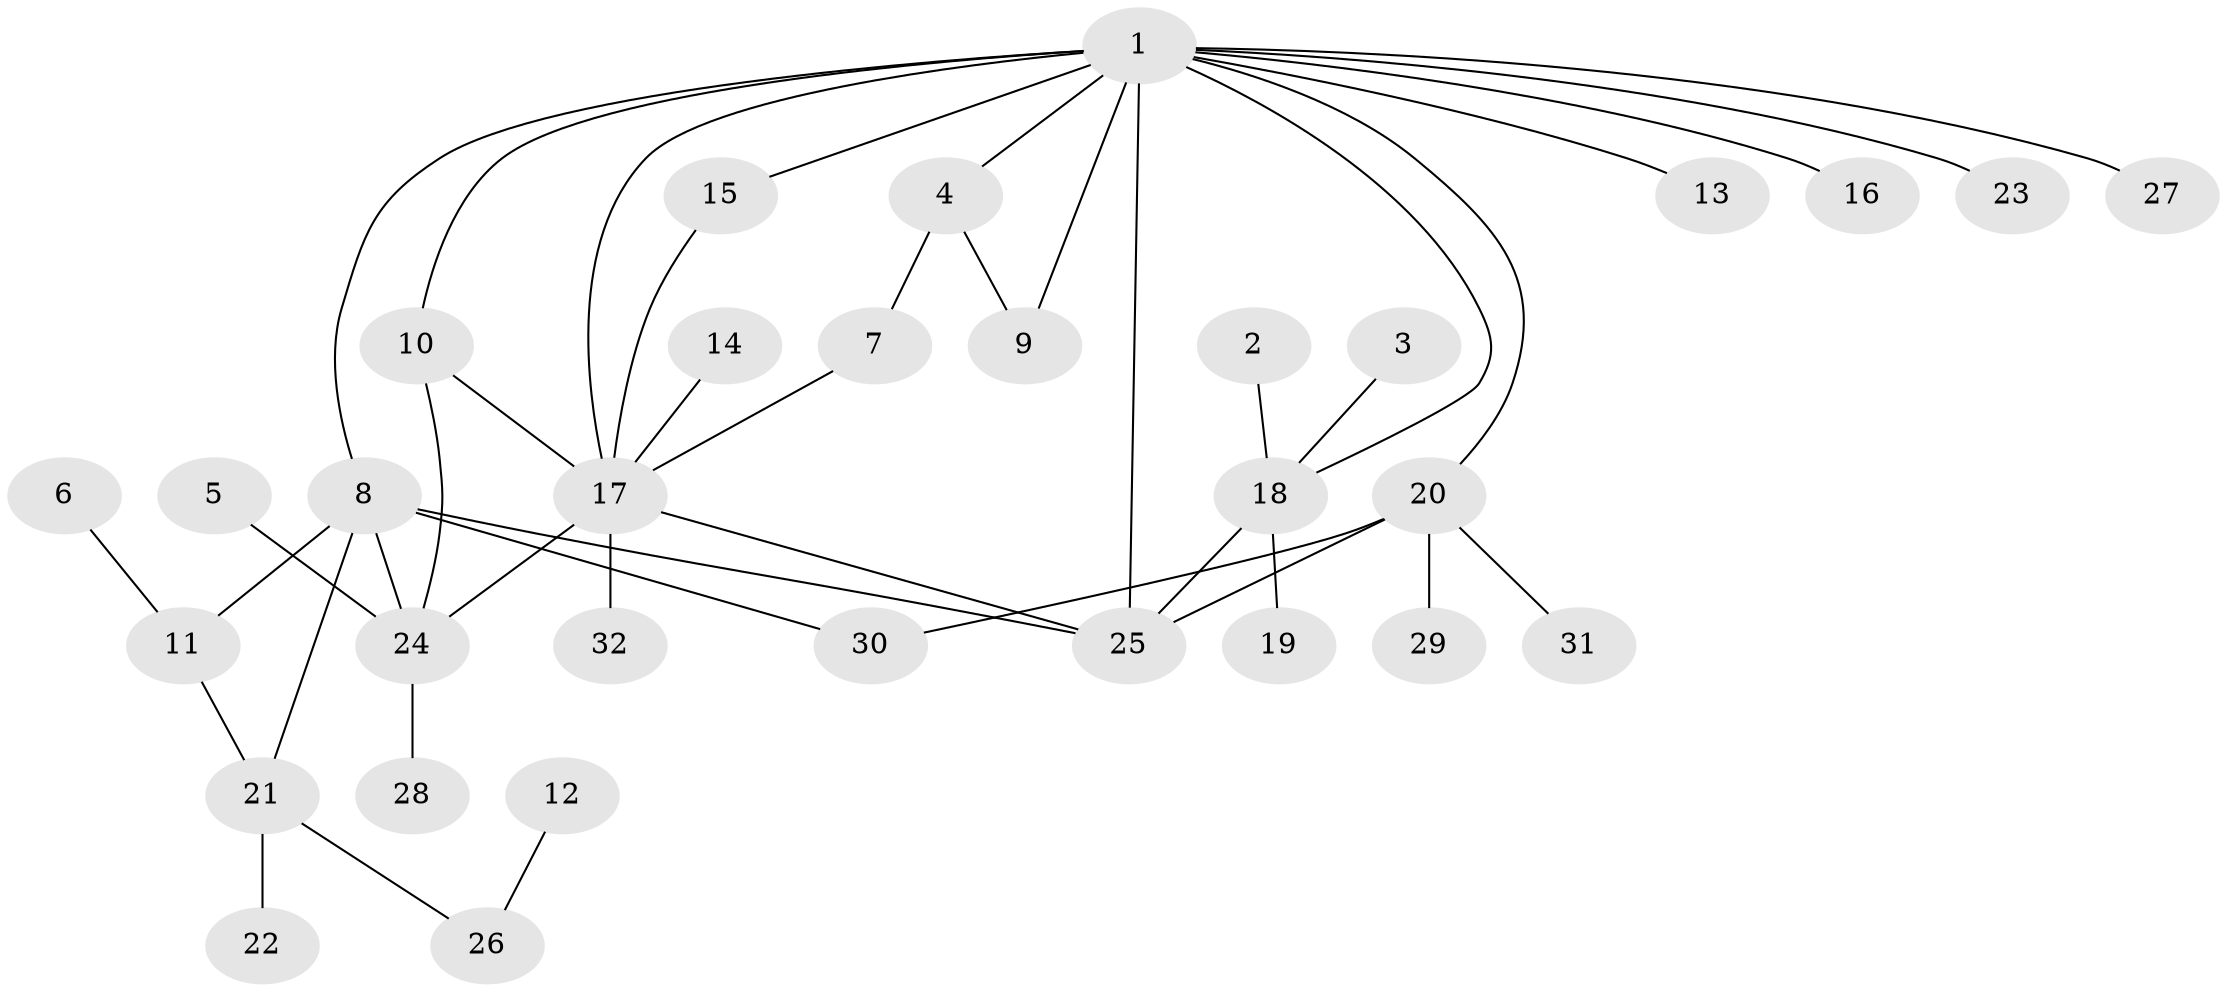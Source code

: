 // original degree distribution, {6: 0.06349206349206349, 7: 0.047619047619047616, 4: 0.06349206349206349, 8: 0.031746031746031744, 5: 0.031746031746031744, 3: 0.09523809523809523, 1: 0.5238095238095238, 2: 0.14285714285714285}
// Generated by graph-tools (version 1.1) at 2025/26/03/09/25 03:26:41]
// undirected, 32 vertices, 43 edges
graph export_dot {
graph [start="1"]
  node [color=gray90,style=filled];
  1;
  2;
  3;
  4;
  5;
  6;
  7;
  8;
  9;
  10;
  11;
  12;
  13;
  14;
  15;
  16;
  17;
  18;
  19;
  20;
  21;
  22;
  23;
  24;
  25;
  26;
  27;
  28;
  29;
  30;
  31;
  32;
  1 -- 4 [weight=1.0];
  1 -- 8 [weight=2.0];
  1 -- 9 [weight=1.0];
  1 -- 10 [weight=1.0];
  1 -- 13 [weight=2.0];
  1 -- 15 [weight=1.0];
  1 -- 16 [weight=1.0];
  1 -- 17 [weight=1.0];
  1 -- 18 [weight=1.0];
  1 -- 20 [weight=1.0];
  1 -- 23 [weight=1.0];
  1 -- 25 [weight=1.0];
  1 -- 27 [weight=1.0];
  2 -- 18 [weight=1.0];
  3 -- 18 [weight=1.0];
  4 -- 7 [weight=1.0];
  4 -- 9 [weight=1.0];
  5 -- 24 [weight=1.0];
  6 -- 11 [weight=1.0];
  7 -- 17 [weight=1.0];
  8 -- 11 [weight=1.0];
  8 -- 21 [weight=1.0];
  8 -- 24 [weight=2.0];
  8 -- 25 [weight=1.0];
  8 -- 30 [weight=1.0];
  10 -- 17 [weight=1.0];
  10 -- 24 [weight=1.0];
  11 -- 21 [weight=1.0];
  12 -- 26 [weight=1.0];
  14 -- 17 [weight=1.0];
  15 -- 17 [weight=1.0];
  17 -- 24 [weight=1.0];
  17 -- 25 [weight=1.0];
  17 -- 32 [weight=1.0];
  18 -- 19 [weight=1.0];
  18 -- 25 [weight=2.0];
  20 -- 25 [weight=1.0];
  20 -- 29 [weight=1.0];
  20 -- 30 [weight=1.0];
  20 -- 31 [weight=1.0];
  21 -- 22 [weight=1.0];
  21 -- 26 [weight=1.0];
  24 -- 28 [weight=1.0];
}
